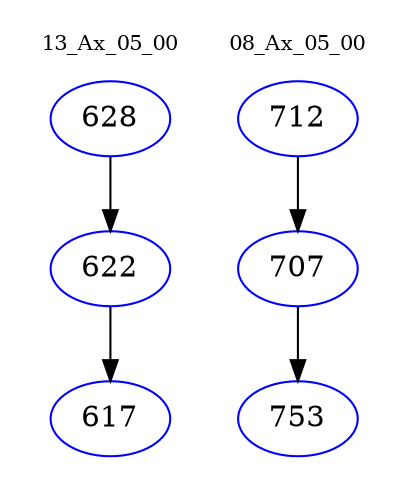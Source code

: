 digraph{
subgraph cluster_0 {
color = white
label = "13_Ax_05_00";
fontsize=10;
T0_628 [label="628", color="blue"]
T0_628 -> T0_622 [color="black"]
T0_622 [label="622", color="blue"]
T0_622 -> T0_617 [color="black"]
T0_617 [label="617", color="blue"]
}
subgraph cluster_1 {
color = white
label = "08_Ax_05_00";
fontsize=10;
T1_712 [label="712", color="blue"]
T1_712 -> T1_707 [color="black"]
T1_707 [label="707", color="blue"]
T1_707 -> T1_753 [color="black"]
T1_753 [label="753", color="blue"]
}
}
